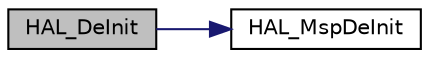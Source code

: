 digraph "HAL_DeInit"
{
 // LATEX_PDF_SIZE
  edge [fontname="Helvetica",fontsize="10",labelfontname="Helvetica",labelfontsize="10"];
  node [fontname="Helvetica",fontsize="10",shape=record];
  rankdir="LR";
  Node1 [label="HAL_DeInit",height=0.2,width=0.4,color="black", fillcolor="grey75", style="filled", fontcolor="black",tooltip="This function de-Initializes common part of the HAL and stops the systick. This function is optional."];
  Node1 -> Node2 [color="midnightblue",fontsize="10",style="solid",fontname="Helvetica"];
  Node2 [label="HAL_MspDeInit",height=0.2,width=0.4,color="black", fillcolor="white", style="filled",URL="$group___h_a_l___exported___functions___group1.html#gaa2d4540edcb9dacec34edb77f3455bf0",tooltip="DeInitializes the MSP."];
}
